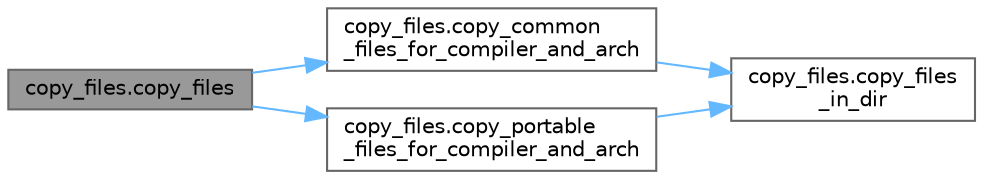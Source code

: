 digraph "copy_files.copy_files"
{
 // LATEX_PDF_SIZE
  bgcolor="transparent";
  edge [fontname=Helvetica,fontsize=10,labelfontname=Helvetica,labelfontsize=10];
  node [fontname=Helvetica,fontsize=10,shape=box,height=0.2,width=0.4];
  rankdir="LR";
  Node1 [id="Node000001",label="copy_files.copy_files",height=0.2,width=0.4,color="gray40", fillcolor="grey60", style="filled", fontcolor="black",tooltip=" "];
  Node1 -> Node2 [id="edge1_Node000001_Node000002",color="steelblue1",style="solid",tooltip=" "];
  Node2 [id="Node000002",label="copy_files.copy_common\l_files_for_compiler_and_arch",height=0.2,width=0.4,color="grey40", fillcolor="white", style="filled",URL="$namespacecopy__files.html#a6b8348cd09150da2439692b3add7a22f",tooltip=" "];
  Node2 -> Node3 [id="edge2_Node000002_Node000003",color="steelblue1",style="solid",tooltip=" "];
  Node3 [id="Node000003",label="copy_files.copy_files\l_in_dir",height=0.2,width=0.4,color="grey40", fillcolor="white", style="filled",URL="$namespacecopy__files.html#af07e8fbcb1201041be71065f9d1abca2",tooltip=" "];
  Node1 -> Node4 [id="edge3_Node000001_Node000004",color="steelblue1",style="solid",tooltip=" "];
  Node4 [id="Node000004",label="copy_files.copy_portable\l_files_for_compiler_and_arch",height=0.2,width=0.4,color="grey40", fillcolor="white", style="filled",URL="$namespacecopy__files.html#a3614bc7bd228f4b198e83fdd6fed504b",tooltip=" "];
  Node4 -> Node3 [id="edge4_Node000004_Node000003",color="steelblue1",style="solid",tooltip=" "];
}
